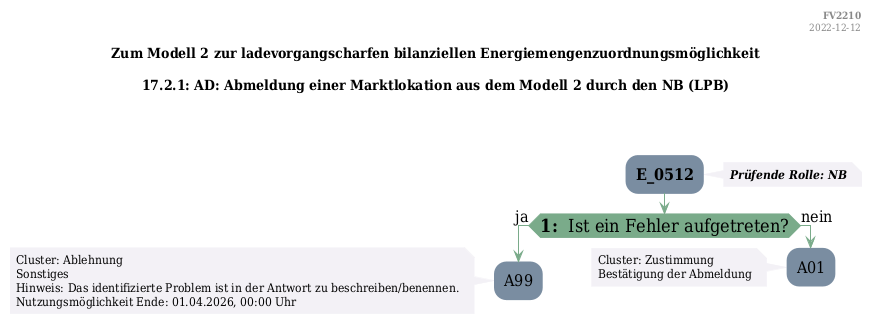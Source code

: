 @startuml
skinparam Shadowing false
skinparam NoteBorderColor #f3f1f6
skinparam NoteBackgroundColor #f3f1f6
skinparam NoteFontSize 12
skinparam ActivityBorderColor none
skinparam ActivityBackgroundColor #7a8da1
skinparam ActivityFontSize 16
skinparam ArrowColor #7aab8a
skinparam ArrowFontSize 16
skinparam ActivityDiamondBackgroundColor #7aab8a
skinparam ActivityDiamondBorderColor #7aab8a
skinparam ActivityDiamondFontSize 18
skinparam defaultFontName DejaVu Serif Condensed
skinparam ActivityEndColor #669580

header
<b>FV2210
2022-12-12
endheader

title
Zum Modell 2 zur ladevorgangscharfen bilanziellen Energiemengenzuordnungsmöglichkeit

17.2.1: AD: Abmeldung einer Marktlokation aus dem Modell 2 durch den NB (LPB)



end title
:<b>E_0512</b>;
note right
<b><i>Prüfende Rolle: NB
end note

if (<b>1: </b> Ist ein Fehler aufgetreten?) then (ja)
    :A99;
    note left
        Cluster: Ablehnung
        Sonstiges
        Hinweis: Das identifizierte Problem ist in der Antwort zu beschreiben/benennen.
        Nutzungsmöglichkeit Ende: 01.04.2026, 00:00 Uhr
    endnote
    kill;
else (nein)
    :A01;
    note left
        Cluster: Zustimmung
        Bestätigung der Abmeldung
    endnote
    kill;
endif

@enduml
